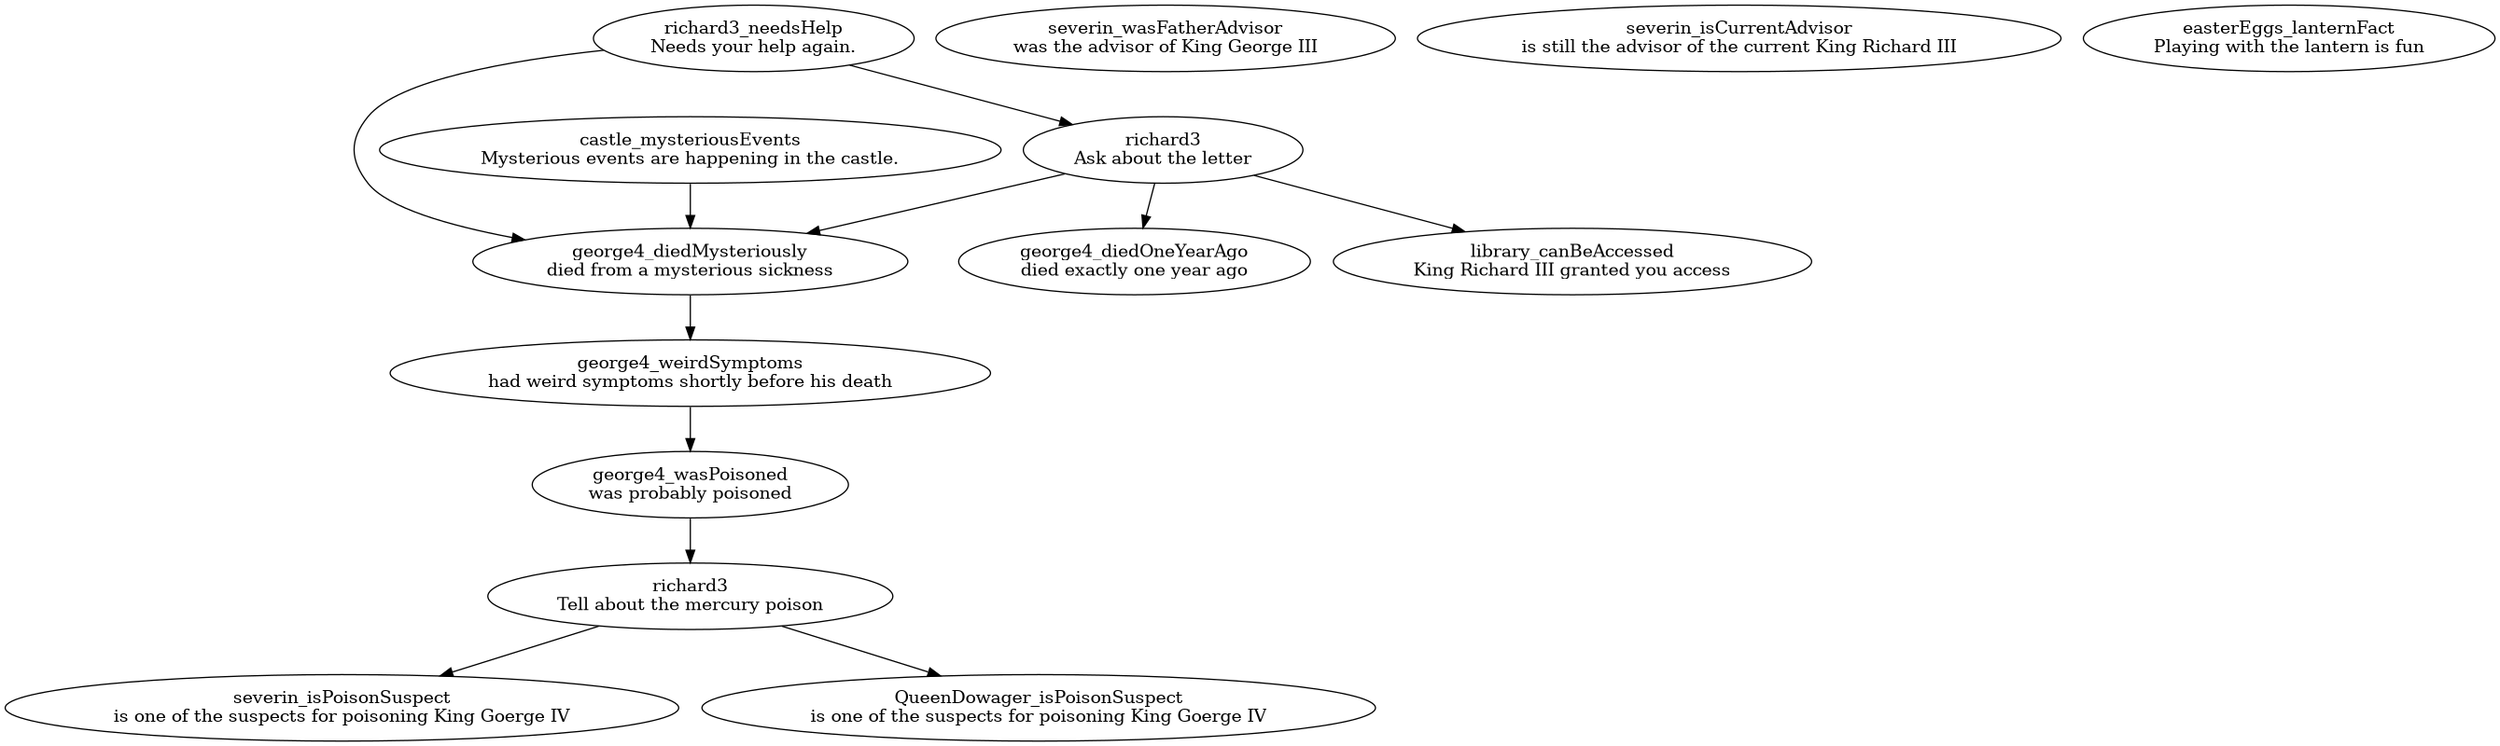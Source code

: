 @startuml
digraph facts {

richard3_needsHelp [label ="richard3_needsHelp\nNeeds your help again."]
george4_diedMysteriously [label ="george4_diedMysteriously\ndied from a mysterious sickness"]
george4_weirdSymptoms [label ="george4_weirdSymptoms\nhad weird symptoms shortly before his death"]
george4_wasPoisoned [label ="george4_wasPoisoned\nwas probably poisoned"]
george4_diedOneYearAgo [label ="george4_diedOneYearAgo\ndied exactly one year ago"]
severin_wasFatherAdvisor [label ="severin_wasFatherAdvisor\nwas the advisor of King George III"]
severin_isCurrentAdvisor [label ="severin_isCurrentAdvisor\nis still the advisor of the current King Richard III"]
severin_isPoisonSuspect [label ="severin_isPoisonSuspect\nis one of the suspects for poisoning King Goerge IV"]
castle_mysteriousEvents [label ="castle_mysteriousEvents\nMysterious events are happening in the castle."]
library_canBeAccessed [label ="library_canBeAccessed\nKing Richard III granted you access"]
easterEggs_lanternFact [label ="easterEggs_lanternFact\nPlaying with the lantern is fun"]
QueenDowager_isPoisonSuspect [label ="QueenDowager_isPoisonSuspect\nis one of the suspects for poisoning King Goerge IV"]

richard3_needsHelp -> george4_diedMysteriously
castle_mysteriousEvents -> george4_diedMysteriously
george4_diedMysteriously -> george4_weirdSymptoms
george4_weirdSymptoms -> george4_wasPoisoned

'archeologist
'richard3
richard3_Ask_about_the_letter [label ="richard3\nAsk about the letter"]
richard3_needsHelp -> richard3_Ask_about_the_letter
richard3_Ask_about_the_letter -> george4_diedOneYearAgo
richard3_Ask_about_the_letter -> george4_diedMysteriously
richard3_Ask_about_the_letter -> library_canBeAccessed
richard3_Tell_about_the_mercury_poison [label ="richard3\nTell about the mercury poison"]
george4_wasPoisoned -> richard3_Tell_about_the_mercury_poison
richard3_Tell_about_the_mercury_poison -> severin_isPoisonSuspect
richard3_Tell_about_the_mercury_poison -> QueenDowager_isPoisonSuspect

}
@enduml
